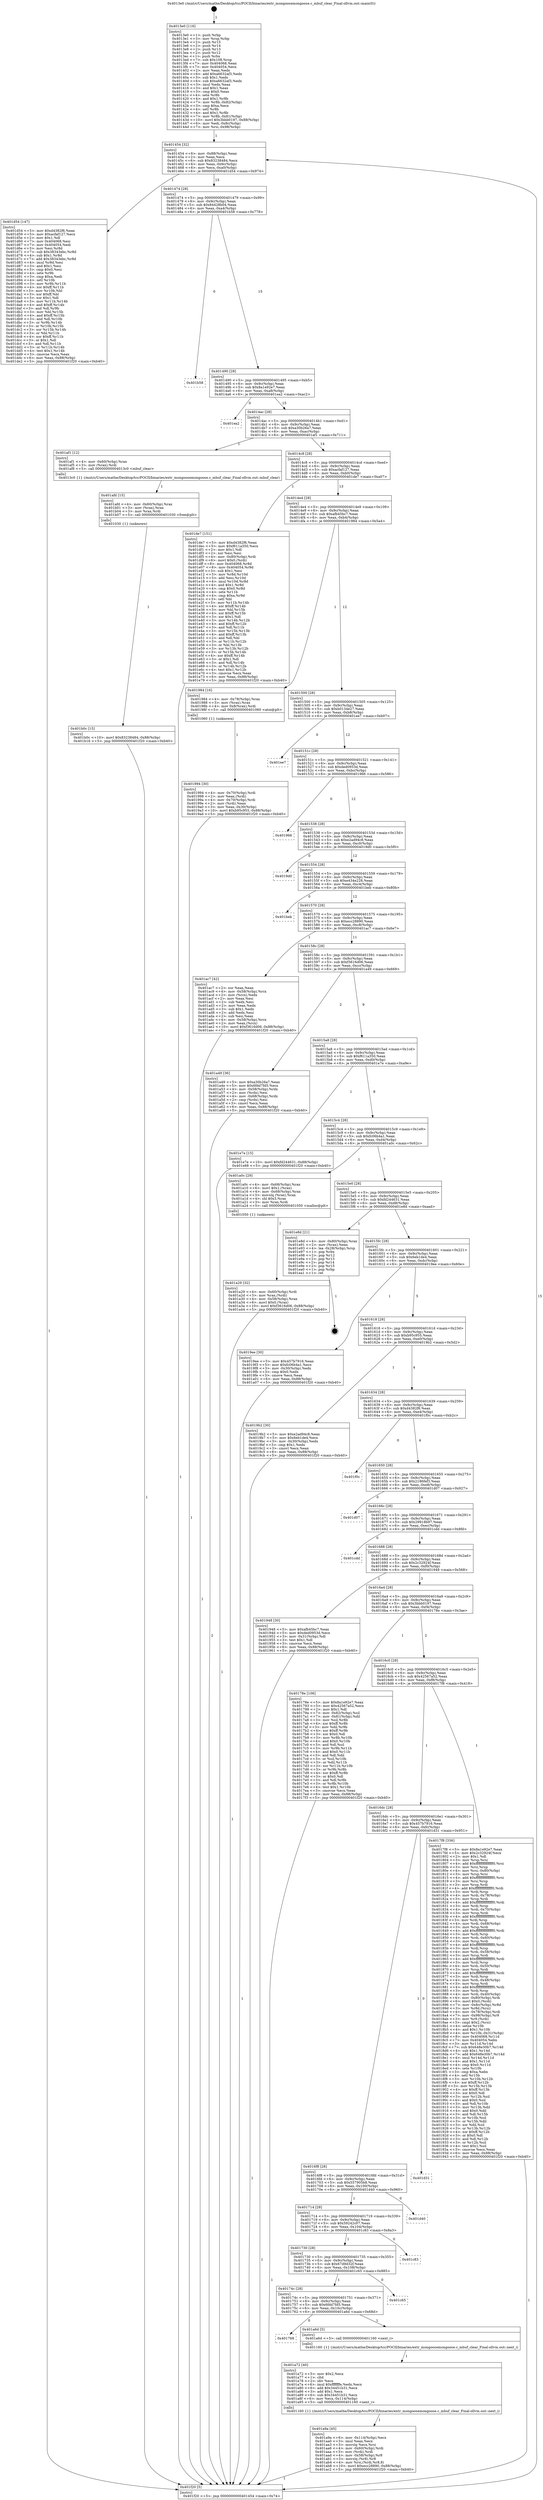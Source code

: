 digraph "0x4013e0" {
  label = "0x4013e0 (/mnt/c/Users/mathe/Desktop/tcc/POCII/binaries/extr_mongoosemongoose.c_mbuf_clear_Final-ollvm.out::main(0))"
  labelloc = "t"
  node[shape=record]

  Entry [label="",width=0.3,height=0.3,shape=circle,fillcolor=black,style=filled]
  "0x401454" [label="{
     0x401454 [32]\l
     | [instrs]\l
     &nbsp;&nbsp;0x401454 \<+6\>: mov -0x88(%rbp),%eax\l
     &nbsp;&nbsp;0x40145a \<+2\>: mov %eax,%ecx\l
     &nbsp;&nbsp;0x40145c \<+6\>: sub $0x83238484,%ecx\l
     &nbsp;&nbsp;0x401462 \<+6\>: mov %eax,-0x9c(%rbp)\l
     &nbsp;&nbsp;0x401468 \<+6\>: mov %ecx,-0xa0(%rbp)\l
     &nbsp;&nbsp;0x40146e \<+6\>: je 0000000000401d54 \<main+0x974\>\l
  }"]
  "0x401d54" [label="{
     0x401d54 [147]\l
     | [instrs]\l
     &nbsp;&nbsp;0x401d54 \<+5\>: mov $0xd4382f6,%eax\l
     &nbsp;&nbsp;0x401d59 \<+5\>: mov $0xacfaf127,%ecx\l
     &nbsp;&nbsp;0x401d5e \<+2\>: mov $0x1,%dl\l
     &nbsp;&nbsp;0x401d60 \<+7\>: mov 0x404068,%esi\l
     &nbsp;&nbsp;0x401d67 \<+7\>: mov 0x404054,%edi\l
     &nbsp;&nbsp;0x401d6e \<+3\>: mov %esi,%r8d\l
     &nbsp;&nbsp;0x401d71 \<+7\>: sub $0x38343ebc,%r8d\l
     &nbsp;&nbsp;0x401d78 \<+4\>: sub $0x1,%r8d\l
     &nbsp;&nbsp;0x401d7c \<+7\>: add $0x38343ebc,%r8d\l
     &nbsp;&nbsp;0x401d83 \<+4\>: imul %r8d,%esi\l
     &nbsp;&nbsp;0x401d87 \<+3\>: and $0x1,%esi\l
     &nbsp;&nbsp;0x401d8a \<+3\>: cmp $0x0,%esi\l
     &nbsp;&nbsp;0x401d8d \<+4\>: sete %r9b\l
     &nbsp;&nbsp;0x401d91 \<+3\>: cmp $0xa,%edi\l
     &nbsp;&nbsp;0x401d94 \<+4\>: setl %r10b\l
     &nbsp;&nbsp;0x401d98 \<+3\>: mov %r9b,%r11b\l
     &nbsp;&nbsp;0x401d9b \<+4\>: xor $0xff,%r11b\l
     &nbsp;&nbsp;0x401d9f \<+3\>: mov %r10b,%bl\l
     &nbsp;&nbsp;0x401da2 \<+3\>: xor $0xff,%bl\l
     &nbsp;&nbsp;0x401da5 \<+3\>: xor $0x1,%dl\l
     &nbsp;&nbsp;0x401da8 \<+3\>: mov %r11b,%r14b\l
     &nbsp;&nbsp;0x401dab \<+4\>: and $0xff,%r14b\l
     &nbsp;&nbsp;0x401daf \<+3\>: and %dl,%r9b\l
     &nbsp;&nbsp;0x401db2 \<+3\>: mov %bl,%r15b\l
     &nbsp;&nbsp;0x401db5 \<+4\>: and $0xff,%r15b\l
     &nbsp;&nbsp;0x401db9 \<+3\>: and %dl,%r10b\l
     &nbsp;&nbsp;0x401dbc \<+3\>: or %r9b,%r14b\l
     &nbsp;&nbsp;0x401dbf \<+3\>: or %r10b,%r15b\l
     &nbsp;&nbsp;0x401dc2 \<+3\>: xor %r15b,%r14b\l
     &nbsp;&nbsp;0x401dc5 \<+3\>: or %bl,%r11b\l
     &nbsp;&nbsp;0x401dc8 \<+4\>: xor $0xff,%r11b\l
     &nbsp;&nbsp;0x401dcc \<+3\>: or $0x1,%dl\l
     &nbsp;&nbsp;0x401dcf \<+3\>: and %dl,%r11b\l
     &nbsp;&nbsp;0x401dd2 \<+3\>: or %r11b,%r14b\l
     &nbsp;&nbsp;0x401dd5 \<+4\>: test $0x1,%r14b\l
     &nbsp;&nbsp;0x401dd9 \<+3\>: cmovne %ecx,%eax\l
     &nbsp;&nbsp;0x401ddc \<+6\>: mov %eax,-0x88(%rbp)\l
     &nbsp;&nbsp;0x401de2 \<+5\>: jmp 0000000000401f20 \<main+0xb40\>\l
  }"]
  "0x401474" [label="{
     0x401474 [28]\l
     | [instrs]\l
     &nbsp;&nbsp;0x401474 \<+5\>: jmp 0000000000401479 \<main+0x99\>\l
     &nbsp;&nbsp;0x401479 \<+6\>: mov -0x9c(%rbp),%eax\l
     &nbsp;&nbsp;0x40147f \<+5\>: sub $0x84428b04,%eax\l
     &nbsp;&nbsp;0x401484 \<+6\>: mov %eax,-0xa4(%rbp)\l
     &nbsp;&nbsp;0x40148a \<+6\>: je 0000000000401b58 \<main+0x778\>\l
  }"]
  Exit [label="",width=0.3,height=0.3,shape=circle,fillcolor=black,style=filled,peripheries=2]
  "0x401b58" [label="{
     0x401b58\l
  }", style=dashed]
  "0x401490" [label="{
     0x401490 [28]\l
     | [instrs]\l
     &nbsp;&nbsp;0x401490 \<+5\>: jmp 0000000000401495 \<main+0xb5\>\l
     &nbsp;&nbsp;0x401495 \<+6\>: mov -0x9c(%rbp),%eax\l
     &nbsp;&nbsp;0x40149b \<+5\>: sub $0x8a1e92e7,%eax\l
     &nbsp;&nbsp;0x4014a0 \<+6\>: mov %eax,-0xa8(%rbp)\l
     &nbsp;&nbsp;0x4014a6 \<+6\>: je 0000000000401ea2 \<main+0xac2\>\l
  }"]
  "0x401b0c" [label="{
     0x401b0c [15]\l
     | [instrs]\l
     &nbsp;&nbsp;0x401b0c \<+10\>: movl $0x83238484,-0x88(%rbp)\l
     &nbsp;&nbsp;0x401b16 \<+5\>: jmp 0000000000401f20 \<main+0xb40\>\l
  }"]
  "0x401ea2" [label="{
     0x401ea2\l
  }", style=dashed]
  "0x4014ac" [label="{
     0x4014ac [28]\l
     | [instrs]\l
     &nbsp;&nbsp;0x4014ac \<+5\>: jmp 00000000004014b1 \<main+0xd1\>\l
     &nbsp;&nbsp;0x4014b1 \<+6\>: mov -0x9c(%rbp),%eax\l
     &nbsp;&nbsp;0x4014b7 \<+5\>: sub $0xa30b26a7,%eax\l
     &nbsp;&nbsp;0x4014bc \<+6\>: mov %eax,-0xac(%rbp)\l
     &nbsp;&nbsp;0x4014c2 \<+6\>: je 0000000000401af1 \<main+0x711\>\l
  }"]
  "0x401afd" [label="{
     0x401afd [15]\l
     | [instrs]\l
     &nbsp;&nbsp;0x401afd \<+4\>: mov -0x60(%rbp),%rax\l
     &nbsp;&nbsp;0x401b01 \<+3\>: mov (%rax),%rax\l
     &nbsp;&nbsp;0x401b04 \<+3\>: mov %rax,%rdi\l
     &nbsp;&nbsp;0x401b07 \<+5\>: call 0000000000401030 \<free@plt\>\l
     | [calls]\l
     &nbsp;&nbsp;0x401030 \{1\} (unknown)\l
  }"]
  "0x401af1" [label="{
     0x401af1 [12]\l
     | [instrs]\l
     &nbsp;&nbsp;0x401af1 \<+4\>: mov -0x60(%rbp),%rax\l
     &nbsp;&nbsp;0x401af5 \<+3\>: mov (%rax),%rdi\l
     &nbsp;&nbsp;0x401af8 \<+5\>: call 00000000004013c0 \<mbuf_clear\>\l
     | [calls]\l
     &nbsp;&nbsp;0x4013c0 \{1\} (/mnt/c/Users/mathe/Desktop/tcc/POCII/binaries/extr_mongoosemongoose.c_mbuf_clear_Final-ollvm.out::mbuf_clear)\l
  }"]
  "0x4014c8" [label="{
     0x4014c8 [28]\l
     | [instrs]\l
     &nbsp;&nbsp;0x4014c8 \<+5\>: jmp 00000000004014cd \<main+0xed\>\l
     &nbsp;&nbsp;0x4014cd \<+6\>: mov -0x9c(%rbp),%eax\l
     &nbsp;&nbsp;0x4014d3 \<+5\>: sub $0xacfaf127,%eax\l
     &nbsp;&nbsp;0x4014d8 \<+6\>: mov %eax,-0xb0(%rbp)\l
     &nbsp;&nbsp;0x4014de \<+6\>: je 0000000000401de7 \<main+0xa07\>\l
  }"]
  "0x401a9a" [label="{
     0x401a9a [45]\l
     | [instrs]\l
     &nbsp;&nbsp;0x401a9a \<+6\>: mov -0x114(%rbp),%ecx\l
     &nbsp;&nbsp;0x401aa0 \<+3\>: imul %eax,%ecx\l
     &nbsp;&nbsp;0x401aa3 \<+3\>: movslq %ecx,%rsi\l
     &nbsp;&nbsp;0x401aa6 \<+4\>: mov -0x60(%rbp),%rdi\l
     &nbsp;&nbsp;0x401aaa \<+3\>: mov (%rdi),%rdi\l
     &nbsp;&nbsp;0x401aad \<+4\>: mov -0x58(%rbp),%r8\l
     &nbsp;&nbsp;0x401ab1 \<+3\>: movslq (%r8),%r8\l
     &nbsp;&nbsp;0x401ab4 \<+4\>: mov %rsi,(%rdi,%r8,8)\l
     &nbsp;&nbsp;0x401ab8 \<+10\>: movl $0xecc28890,-0x88(%rbp)\l
     &nbsp;&nbsp;0x401ac2 \<+5\>: jmp 0000000000401f20 \<main+0xb40\>\l
  }"]
  "0x401de7" [label="{
     0x401de7 [151]\l
     | [instrs]\l
     &nbsp;&nbsp;0x401de7 \<+5\>: mov $0xd4382f6,%eax\l
     &nbsp;&nbsp;0x401dec \<+5\>: mov $0xf611a350,%ecx\l
     &nbsp;&nbsp;0x401df1 \<+2\>: mov $0x1,%dl\l
     &nbsp;&nbsp;0x401df3 \<+2\>: xor %esi,%esi\l
     &nbsp;&nbsp;0x401df5 \<+4\>: mov -0x80(%rbp),%rdi\l
     &nbsp;&nbsp;0x401df9 \<+6\>: movl $0x0,(%rdi)\l
     &nbsp;&nbsp;0x401dff \<+8\>: mov 0x404068,%r8d\l
     &nbsp;&nbsp;0x401e07 \<+8\>: mov 0x404054,%r9d\l
     &nbsp;&nbsp;0x401e0f \<+3\>: sub $0x1,%esi\l
     &nbsp;&nbsp;0x401e12 \<+3\>: mov %r8d,%r10d\l
     &nbsp;&nbsp;0x401e15 \<+3\>: add %esi,%r10d\l
     &nbsp;&nbsp;0x401e18 \<+4\>: imul %r10d,%r8d\l
     &nbsp;&nbsp;0x401e1c \<+4\>: and $0x1,%r8d\l
     &nbsp;&nbsp;0x401e20 \<+4\>: cmp $0x0,%r8d\l
     &nbsp;&nbsp;0x401e24 \<+4\>: sete %r11b\l
     &nbsp;&nbsp;0x401e28 \<+4\>: cmp $0xa,%r9d\l
     &nbsp;&nbsp;0x401e2c \<+3\>: setl %bl\l
     &nbsp;&nbsp;0x401e2f \<+3\>: mov %r11b,%r14b\l
     &nbsp;&nbsp;0x401e32 \<+4\>: xor $0xff,%r14b\l
     &nbsp;&nbsp;0x401e36 \<+3\>: mov %bl,%r15b\l
     &nbsp;&nbsp;0x401e39 \<+4\>: xor $0xff,%r15b\l
     &nbsp;&nbsp;0x401e3d \<+3\>: xor $0x1,%dl\l
     &nbsp;&nbsp;0x401e40 \<+3\>: mov %r14b,%r12b\l
     &nbsp;&nbsp;0x401e43 \<+4\>: and $0xff,%r12b\l
     &nbsp;&nbsp;0x401e47 \<+3\>: and %dl,%r11b\l
     &nbsp;&nbsp;0x401e4a \<+3\>: mov %r15b,%r13b\l
     &nbsp;&nbsp;0x401e4d \<+4\>: and $0xff,%r13b\l
     &nbsp;&nbsp;0x401e51 \<+2\>: and %dl,%bl\l
     &nbsp;&nbsp;0x401e53 \<+3\>: or %r11b,%r12b\l
     &nbsp;&nbsp;0x401e56 \<+3\>: or %bl,%r13b\l
     &nbsp;&nbsp;0x401e59 \<+3\>: xor %r13b,%r12b\l
     &nbsp;&nbsp;0x401e5c \<+3\>: or %r15b,%r14b\l
     &nbsp;&nbsp;0x401e5f \<+4\>: xor $0xff,%r14b\l
     &nbsp;&nbsp;0x401e63 \<+3\>: or $0x1,%dl\l
     &nbsp;&nbsp;0x401e66 \<+3\>: and %dl,%r14b\l
     &nbsp;&nbsp;0x401e69 \<+3\>: or %r14b,%r12b\l
     &nbsp;&nbsp;0x401e6c \<+4\>: test $0x1,%r12b\l
     &nbsp;&nbsp;0x401e70 \<+3\>: cmovne %ecx,%eax\l
     &nbsp;&nbsp;0x401e73 \<+6\>: mov %eax,-0x88(%rbp)\l
     &nbsp;&nbsp;0x401e79 \<+5\>: jmp 0000000000401f20 \<main+0xb40\>\l
  }"]
  "0x4014e4" [label="{
     0x4014e4 [28]\l
     | [instrs]\l
     &nbsp;&nbsp;0x4014e4 \<+5\>: jmp 00000000004014e9 \<main+0x109\>\l
     &nbsp;&nbsp;0x4014e9 \<+6\>: mov -0x9c(%rbp),%eax\l
     &nbsp;&nbsp;0x4014ef \<+5\>: sub $0xafb45bc7,%eax\l
     &nbsp;&nbsp;0x4014f4 \<+6\>: mov %eax,-0xb4(%rbp)\l
     &nbsp;&nbsp;0x4014fa \<+6\>: je 0000000000401984 \<main+0x5a4\>\l
  }"]
  "0x401a72" [label="{
     0x401a72 [40]\l
     | [instrs]\l
     &nbsp;&nbsp;0x401a72 \<+5\>: mov $0x2,%ecx\l
     &nbsp;&nbsp;0x401a77 \<+1\>: cltd\l
     &nbsp;&nbsp;0x401a78 \<+2\>: idiv %ecx\l
     &nbsp;&nbsp;0x401a7a \<+6\>: imul $0xfffffffe,%edx,%ecx\l
     &nbsp;&nbsp;0x401a80 \<+6\>: add $0x34451b31,%ecx\l
     &nbsp;&nbsp;0x401a86 \<+3\>: add $0x1,%ecx\l
     &nbsp;&nbsp;0x401a89 \<+6\>: sub $0x34451b31,%ecx\l
     &nbsp;&nbsp;0x401a8f \<+6\>: mov %ecx,-0x114(%rbp)\l
     &nbsp;&nbsp;0x401a95 \<+5\>: call 0000000000401160 \<next_i\>\l
     | [calls]\l
     &nbsp;&nbsp;0x401160 \{1\} (/mnt/c/Users/mathe/Desktop/tcc/POCII/binaries/extr_mongoosemongoose.c_mbuf_clear_Final-ollvm.out::next_i)\l
  }"]
  "0x401984" [label="{
     0x401984 [16]\l
     | [instrs]\l
     &nbsp;&nbsp;0x401984 \<+4\>: mov -0x78(%rbp),%rax\l
     &nbsp;&nbsp;0x401988 \<+3\>: mov (%rax),%rax\l
     &nbsp;&nbsp;0x40198b \<+4\>: mov 0x8(%rax),%rdi\l
     &nbsp;&nbsp;0x40198f \<+5\>: call 0000000000401060 \<atoi@plt\>\l
     | [calls]\l
     &nbsp;&nbsp;0x401060 \{1\} (unknown)\l
  }"]
  "0x401500" [label="{
     0x401500 [28]\l
     | [instrs]\l
     &nbsp;&nbsp;0x401500 \<+5\>: jmp 0000000000401505 \<main+0x125\>\l
     &nbsp;&nbsp;0x401505 \<+6\>: mov -0x9c(%rbp),%eax\l
     &nbsp;&nbsp;0x40150b \<+5\>: sub $0xb0134e27,%eax\l
     &nbsp;&nbsp;0x401510 \<+6\>: mov %eax,-0xb8(%rbp)\l
     &nbsp;&nbsp;0x401516 \<+6\>: je 0000000000401ee7 \<main+0xb07\>\l
  }"]
  "0x401768" [label="{
     0x401768\l
  }", style=dashed]
  "0x401ee7" [label="{
     0x401ee7\l
  }", style=dashed]
  "0x40151c" [label="{
     0x40151c [28]\l
     | [instrs]\l
     &nbsp;&nbsp;0x40151c \<+5\>: jmp 0000000000401521 \<main+0x141\>\l
     &nbsp;&nbsp;0x401521 \<+6\>: mov -0x9c(%rbp),%eax\l
     &nbsp;&nbsp;0x401527 \<+5\>: sub $0xded0953d,%eax\l
     &nbsp;&nbsp;0x40152c \<+6\>: mov %eax,-0xbc(%rbp)\l
     &nbsp;&nbsp;0x401532 \<+6\>: je 0000000000401966 \<main+0x586\>\l
  }"]
  "0x401a6d" [label="{
     0x401a6d [5]\l
     | [instrs]\l
     &nbsp;&nbsp;0x401a6d \<+5\>: call 0000000000401160 \<next_i\>\l
     | [calls]\l
     &nbsp;&nbsp;0x401160 \{1\} (/mnt/c/Users/mathe/Desktop/tcc/POCII/binaries/extr_mongoosemongoose.c_mbuf_clear_Final-ollvm.out::next_i)\l
  }"]
  "0x401966" [label="{
     0x401966\l
  }", style=dashed]
  "0x401538" [label="{
     0x401538 [28]\l
     | [instrs]\l
     &nbsp;&nbsp;0x401538 \<+5\>: jmp 000000000040153d \<main+0x15d\>\l
     &nbsp;&nbsp;0x40153d \<+6\>: mov -0x9c(%rbp),%eax\l
     &nbsp;&nbsp;0x401543 \<+5\>: sub $0xe2ad94c8,%eax\l
     &nbsp;&nbsp;0x401548 \<+6\>: mov %eax,-0xc0(%rbp)\l
     &nbsp;&nbsp;0x40154e \<+6\>: je 00000000004019d0 \<main+0x5f0\>\l
  }"]
  "0x40174c" [label="{
     0x40174c [28]\l
     | [instrs]\l
     &nbsp;&nbsp;0x40174c \<+5\>: jmp 0000000000401751 \<main+0x371\>\l
     &nbsp;&nbsp;0x401751 \<+6\>: mov -0x9c(%rbp),%eax\l
     &nbsp;&nbsp;0x401757 \<+5\>: sub $0x6fdd7fd5,%eax\l
     &nbsp;&nbsp;0x40175c \<+6\>: mov %eax,-0x10c(%rbp)\l
     &nbsp;&nbsp;0x401762 \<+6\>: je 0000000000401a6d \<main+0x68d\>\l
  }"]
  "0x4019d0" [label="{
     0x4019d0\l
  }", style=dashed]
  "0x401554" [label="{
     0x401554 [28]\l
     | [instrs]\l
     &nbsp;&nbsp;0x401554 \<+5\>: jmp 0000000000401559 \<main+0x179\>\l
     &nbsp;&nbsp;0x401559 \<+6\>: mov -0x9c(%rbp),%eax\l
     &nbsp;&nbsp;0x40155f \<+5\>: sub $0xe434e228,%eax\l
     &nbsp;&nbsp;0x401564 \<+6\>: mov %eax,-0xc4(%rbp)\l
     &nbsp;&nbsp;0x40156a \<+6\>: je 0000000000401beb \<main+0x80b\>\l
  }"]
  "0x401c65" [label="{
     0x401c65\l
  }", style=dashed]
  "0x401beb" [label="{
     0x401beb\l
  }", style=dashed]
  "0x401570" [label="{
     0x401570 [28]\l
     | [instrs]\l
     &nbsp;&nbsp;0x401570 \<+5\>: jmp 0000000000401575 \<main+0x195\>\l
     &nbsp;&nbsp;0x401575 \<+6\>: mov -0x9c(%rbp),%eax\l
     &nbsp;&nbsp;0x40157b \<+5\>: sub $0xecc28890,%eax\l
     &nbsp;&nbsp;0x401580 \<+6\>: mov %eax,-0xc8(%rbp)\l
     &nbsp;&nbsp;0x401586 \<+6\>: je 0000000000401ac7 \<main+0x6e7\>\l
  }"]
  "0x401730" [label="{
     0x401730 [28]\l
     | [instrs]\l
     &nbsp;&nbsp;0x401730 \<+5\>: jmp 0000000000401735 \<main+0x355\>\l
     &nbsp;&nbsp;0x401735 \<+6\>: mov -0x9c(%rbp),%eax\l
     &nbsp;&nbsp;0x40173b \<+5\>: sub $0x67d9d32f,%eax\l
     &nbsp;&nbsp;0x401740 \<+6\>: mov %eax,-0x108(%rbp)\l
     &nbsp;&nbsp;0x401746 \<+6\>: je 0000000000401c65 \<main+0x885\>\l
  }"]
  "0x401ac7" [label="{
     0x401ac7 [42]\l
     | [instrs]\l
     &nbsp;&nbsp;0x401ac7 \<+2\>: xor %eax,%eax\l
     &nbsp;&nbsp;0x401ac9 \<+4\>: mov -0x58(%rbp),%rcx\l
     &nbsp;&nbsp;0x401acd \<+2\>: mov (%rcx),%edx\l
     &nbsp;&nbsp;0x401acf \<+2\>: mov %eax,%esi\l
     &nbsp;&nbsp;0x401ad1 \<+2\>: sub %edx,%esi\l
     &nbsp;&nbsp;0x401ad3 \<+2\>: mov %eax,%edx\l
     &nbsp;&nbsp;0x401ad5 \<+3\>: sub $0x1,%edx\l
     &nbsp;&nbsp;0x401ad8 \<+2\>: add %edx,%esi\l
     &nbsp;&nbsp;0x401ada \<+2\>: sub %esi,%eax\l
     &nbsp;&nbsp;0x401adc \<+4\>: mov -0x58(%rbp),%rcx\l
     &nbsp;&nbsp;0x401ae0 \<+2\>: mov %eax,(%rcx)\l
     &nbsp;&nbsp;0x401ae2 \<+10\>: movl $0xf3616d06,-0x88(%rbp)\l
     &nbsp;&nbsp;0x401aec \<+5\>: jmp 0000000000401f20 \<main+0xb40\>\l
  }"]
  "0x40158c" [label="{
     0x40158c [28]\l
     | [instrs]\l
     &nbsp;&nbsp;0x40158c \<+5\>: jmp 0000000000401591 \<main+0x1b1\>\l
     &nbsp;&nbsp;0x401591 \<+6\>: mov -0x9c(%rbp),%eax\l
     &nbsp;&nbsp;0x401597 \<+5\>: sub $0xf3616d06,%eax\l
     &nbsp;&nbsp;0x40159c \<+6\>: mov %eax,-0xcc(%rbp)\l
     &nbsp;&nbsp;0x4015a2 \<+6\>: je 0000000000401a49 \<main+0x669\>\l
  }"]
  "0x401c83" [label="{
     0x401c83\l
  }", style=dashed]
  "0x401a49" [label="{
     0x401a49 [36]\l
     | [instrs]\l
     &nbsp;&nbsp;0x401a49 \<+5\>: mov $0xa30b26a7,%eax\l
     &nbsp;&nbsp;0x401a4e \<+5\>: mov $0x6fdd7fd5,%ecx\l
     &nbsp;&nbsp;0x401a53 \<+4\>: mov -0x58(%rbp),%rdx\l
     &nbsp;&nbsp;0x401a57 \<+2\>: mov (%rdx),%esi\l
     &nbsp;&nbsp;0x401a59 \<+4\>: mov -0x68(%rbp),%rdx\l
     &nbsp;&nbsp;0x401a5d \<+2\>: cmp (%rdx),%esi\l
     &nbsp;&nbsp;0x401a5f \<+3\>: cmovl %ecx,%eax\l
     &nbsp;&nbsp;0x401a62 \<+6\>: mov %eax,-0x88(%rbp)\l
     &nbsp;&nbsp;0x401a68 \<+5\>: jmp 0000000000401f20 \<main+0xb40\>\l
  }"]
  "0x4015a8" [label="{
     0x4015a8 [28]\l
     | [instrs]\l
     &nbsp;&nbsp;0x4015a8 \<+5\>: jmp 00000000004015ad \<main+0x1cd\>\l
     &nbsp;&nbsp;0x4015ad \<+6\>: mov -0x9c(%rbp),%eax\l
     &nbsp;&nbsp;0x4015b3 \<+5\>: sub $0xf611a350,%eax\l
     &nbsp;&nbsp;0x4015b8 \<+6\>: mov %eax,-0xd0(%rbp)\l
     &nbsp;&nbsp;0x4015be \<+6\>: je 0000000000401e7e \<main+0xa9e\>\l
  }"]
  "0x401714" [label="{
     0x401714 [28]\l
     | [instrs]\l
     &nbsp;&nbsp;0x401714 \<+5\>: jmp 0000000000401719 \<main+0x339\>\l
     &nbsp;&nbsp;0x401719 \<+6\>: mov -0x9c(%rbp),%eax\l
     &nbsp;&nbsp;0x40171f \<+5\>: sub $0x59242c07,%eax\l
     &nbsp;&nbsp;0x401724 \<+6\>: mov %eax,-0x104(%rbp)\l
     &nbsp;&nbsp;0x40172a \<+6\>: je 0000000000401c83 \<main+0x8a3\>\l
  }"]
  "0x401e7e" [label="{
     0x401e7e [15]\l
     | [instrs]\l
     &nbsp;&nbsp;0x401e7e \<+10\>: movl $0xfd244631,-0x88(%rbp)\l
     &nbsp;&nbsp;0x401e88 \<+5\>: jmp 0000000000401f20 \<main+0xb40\>\l
  }"]
  "0x4015c4" [label="{
     0x4015c4 [28]\l
     | [instrs]\l
     &nbsp;&nbsp;0x4015c4 \<+5\>: jmp 00000000004015c9 \<main+0x1e9\>\l
     &nbsp;&nbsp;0x4015c9 \<+6\>: mov -0x9c(%rbp),%eax\l
     &nbsp;&nbsp;0x4015cf \<+5\>: sub $0xfc06b4a1,%eax\l
     &nbsp;&nbsp;0x4015d4 \<+6\>: mov %eax,-0xd4(%rbp)\l
     &nbsp;&nbsp;0x4015da \<+6\>: je 0000000000401a0c \<main+0x62c\>\l
  }"]
  "0x401d40" [label="{
     0x401d40\l
  }", style=dashed]
  "0x401a0c" [label="{
     0x401a0c [29]\l
     | [instrs]\l
     &nbsp;&nbsp;0x401a0c \<+4\>: mov -0x68(%rbp),%rax\l
     &nbsp;&nbsp;0x401a10 \<+6\>: movl $0x1,(%rax)\l
     &nbsp;&nbsp;0x401a16 \<+4\>: mov -0x68(%rbp),%rax\l
     &nbsp;&nbsp;0x401a1a \<+3\>: movslq (%rax),%rax\l
     &nbsp;&nbsp;0x401a1d \<+4\>: shl $0x3,%rax\l
     &nbsp;&nbsp;0x401a21 \<+3\>: mov %rax,%rdi\l
     &nbsp;&nbsp;0x401a24 \<+5\>: call 0000000000401050 \<malloc@plt\>\l
     | [calls]\l
     &nbsp;&nbsp;0x401050 \{1\} (unknown)\l
  }"]
  "0x4015e0" [label="{
     0x4015e0 [28]\l
     | [instrs]\l
     &nbsp;&nbsp;0x4015e0 \<+5\>: jmp 00000000004015e5 \<main+0x205\>\l
     &nbsp;&nbsp;0x4015e5 \<+6\>: mov -0x9c(%rbp),%eax\l
     &nbsp;&nbsp;0x4015eb \<+5\>: sub $0xfd244631,%eax\l
     &nbsp;&nbsp;0x4015f0 \<+6\>: mov %eax,-0xd8(%rbp)\l
     &nbsp;&nbsp;0x4015f6 \<+6\>: je 0000000000401e8d \<main+0xaad\>\l
  }"]
  "0x4016f8" [label="{
     0x4016f8 [28]\l
     | [instrs]\l
     &nbsp;&nbsp;0x4016f8 \<+5\>: jmp 00000000004016fd \<main+0x31d\>\l
     &nbsp;&nbsp;0x4016fd \<+6\>: mov -0x9c(%rbp),%eax\l
     &nbsp;&nbsp;0x401703 \<+5\>: sub $0x557905b8,%eax\l
     &nbsp;&nbsp;0x401708 \<+6\>: mov %eax,-0x100(%rbp)\l
     &nbsp;&nbsp;0x40170e \<+6\>: je 0000000000401d40 \<main+0x960\>\l
  }"]
  "0x401e8d" [label="{
     0x401e8d [21]\l
     | [instrs]\l
     &nbsp;&nbsp;0x401e8d \<+4\>: mov -0x80(%rbp),%rax\l
     &nbsp;&nbsp;0x401e91 \<+2\>: mov (%rax),%eax\l
     &nbsp;&nbsp;0x401e93 \<+4\>: lea -0x28(%rbp),%rsp\l
     &nbsp;&nbsp;0x401e97 \<+1\>: pop %rbx\l
     &nbsp;&nbsp;0x401e98 \<+2\>: pop %r12\l
     &nbsp;&nbsp;0x401e9a \<+2\>: pop %r13\l
     &nbsp;&nbsp;0x401e9c \<+2\>: pop %r14\l
     &nbsp;&nbsp;0x401e9e \<+2\>: pop %r15\l
     &nbsp;&nbsp;0x401ea0 \<+1\>: pop %rbp\l
     &nbsp;&nbsp;0x401ea1 \<+1\>: ret\l
  }"]
  "0x4015fc" [label="{
     0x4015fc [28]\l
     | [instrs]\l
     &nbsp;&nbsp;0x4015fc \<+5\>: jmp 0000000000401601 \<main+0x221\>\l
     &nbsp;&nbsp;0x401601 \<+6\>: mov -0x9c(%rbp),%eax\l
     &nbsp;&nbsp;0x401607 \<+5\>: sub $0x6eb1de4,%eax\l
     &nbsp;&nbsp;0x40160c \<+6\>: mov %eax,-0xdc(%rbp)\l
     &nbsp;&nbsp;0x401612 \<+6\>: je 00000000004019ee \<main+0x60e\>\l
  }"]
  "0x401d31" [label="{
     0x401d31\l
  }", style=dashed]
  "0x4019ee" [label="{
     0x4019ee [30]\l
     | [instrs]\l
     &nbsp;&nbsp;0x4019ee \<+5\>: mov $0x457b7916,%eax\l
     &nbsp;&nbsp;0x4019f3 \<+5\>: mov $0xfc06b4a1,%ecx\l
     &nbsp;&nbsp;0x4019f8 \<+3\>: mov -0x30(%rbp),%edx\l
     &nbsp;&nbsp;0x4019fb \<+3\>: cmp $0x0,%edx\l
     &nbsp;&nbsp;0x4019fe \<+3\>: cmove %ecx,%eax\l
     &nbsp;&nbsp;0x401a01 \<+6\>: mov %eax,-0x88(%rbp)\l
     &nbsp;&nbsp;0x401a07 \<+5\>: jmp 0000000000401f20 \<main+0xb40\>\l
  }"]
  "0x401618" [label="{
     0x401618 [28]\l
     | [instrs]\l
     &nbsp;&nbsp;0x401618 \<+5\>: jmp 000000000040161d \<main+0x23d\>\l
     &nbsp;&nbsp;0x40161d \<+6\>: mov -0x9c(%rbp),%eax\l
     &nbsp;&nbsp;0x401623 \<+5\>: sub $0xb95c955,%eax\l
     &nbsp;&nbsp;0x401628 \<+6\>: mov %eax,-0xe0(%rbp)\l
     &nbsp;&nbsp;0x40162e \<+6\>: je 00000000004019b2 \<main+0x5d2\>\l
  }"]
  "0x401a29" [label="{
     0x401a29 [32]\l
     | [instrs]\l
     &nbsp;&nbsp;0x401a29 \<+4\>: mov -0x60(%rbp),%rdi\l
     &nbsp;&nbsp;0x401a2d \<+3\>: mov %rax,(%rdi)\l
     &nbsp;&nbsp;0x401a30 \<+4\>: mov -0x58(%rbp),%rax\l
     &nbsp;&nbsp;0x401a34 \<+6\>: movl $0x0,(%rax)\l
     &nbsp;&nbsp;0x401a3a \<+10\>: movl $0xf3616d06,-0x88(%rbp)\l
     &nbsp;&nbsp;0x401a44 \<+5\>: jmp 0000000000401f20 \<main+0xb40\>\l
  }"]
  "0x4019b2" [label="{
     0x4019b2 [30]\l
     | [instrs]\l
     &nbsp;&nbsp;0x4019b2 \<+5\>: mov $0xe2ad94c8,%eax\l
     &nbsp;&nbsp;0x4019b7 \<+5\>: mov $0x6eb1de4,%ecx\l
     &nbsp;&nbsp;0x4019bc \<+3\>: mov -0x30(%rbp),%edx\l
     &nbsp;&nbsp;0x4019bf \<+3\>: cmp $0x1,%edx\l
     &nbsp;&nbsp;0x4019c2 \<+3\>: cmovl %ecx,%eax\l
     &nbsp;&nbsp;0x4019c5 \<+6\>: mov %eax,-0x88(%rbp)\l
     &nbsp;&nbsp;0x4019cb \<+5\>: jmp 0000000000401f20 \<main+0xb40\>\l
  }"]
  "0x401634" [label="{
     0x401634 [28]\l
     | [instrs]\l
     &nbsp;&nbsp;0x401634 \<+5\>: jmp 0000000000401639 \<main+0x259\>\l
     &nbsp;&nbsp;0x401639 \<+6\>: mov -0x9c(%rbp),%eax\l
     &nbsp;&nbsp;0x40163f \<+5\>: sub $0xd4382f6,%eax\l
     &nbsp;&nbsp;0x401644 \<+6\>: mov %eax,-0xe4(%rbp)\l
     &nbsp;&nbsp;0x40164a \<+6\>: je 0000000000401f0c \<main+0xb2c\>\l
  }"]
  "0x401994" [label="{
     0x401994 [30]\l
     | [instrs]\l
     &nbsp;&nbsp;0x401994 \<+4\>: mov -0x70(%rbp),%rdi\l
     &nbsp;&nbsp;0x401998 \<+2\>: mov %eax,(%rdi)\l
     &nbsp;&nbsp;0x40199a \<+4\>: mov -0x70(%rbp),%rdi\l
     &nbsp;&nbsp;0x40199e \<+2\>: mov (%rdi),%eax\l
     &nbsp;&nbsp;0x4019a0 \<+3\>: mov %eax,-0x30(%rbp)\l
     &nbsp;&nbsp;0x4019a3 \<+10\>: movl $0xb95c955,-0x88(%rbp)\l
     &nbsp;&nbsp;0x4019ad \<+5\>: jmp 0000000000401f20 \<main+0xb40\>\l
  }"]
  "0x401f0c" [label="{
     0x401f0c\l
  }", style=dashed]
  "0x401650" [label="{
     0x401650 [28]\l
     | [instrs]\l
     &nbsp;&nbsp;0x401650 \<+5\>: jmp 0000000000401655 \<main+0x275\>\l
     &nbsp;&nbsp;0x401655 \<+6\>: mov -0x9c(%rbp),%eax\l
     &nbsp;&nbsp;0x40165b \<+5\>: sub $0x2186fef3,%eax\l
     &nbsp;&nbsp;0x401660 \<+6\>: mov %eax,-0xe8(%rbp)\l
     &nbsp;&nbsp;0x401666 \<+6\>: je 0000000000401d07 \<main+0x927\>\l
  }"]
  "0x4016dc" [label="{
     0x4016dc [28]\l
     | [instrs]\l
     &nbsp;&nbsp;0x4016dc \<+5\>: jmp 00000000004016e1 \<main+0x301\>\l
     &nbsp;&nbsp;0x4016e1 \<+6\>: mov -0x9c(%rbp),%eax\l
     &nbsp;&nbsp;0x4016e7 \<+5\>: sub $0x457b7916,%eax\l
     &nbsp;&nbsp;0x4016ec \<+6\>: mov %eax,-0xfc(%rbp)\l
     &nbsp;&nbsp;0x4016f2 \<+6\>: je 0000000000401d31 \<main+0x951\>\l
  }"]
  "0x401d07" [label="{
     0x401d07\l
  }", style=dashed]
  "0x40166c" [label="{
     0x40166c [28]\l
     | [instrs]\l
     &nbsp;&nbsp;0x40166c \<+5\>: jmp 0000000000401671 \<main+0x291\>\l
     &nbsp;&nbsp;0x401671 \<+6\>: mov -0x9c(%rbp),%eax\l
     &nbsp;&nbsp;0x401677 \<+5\>: sub $0x29918b97,%eax\l
     &nbsp;&nbsp;0x40167c \<+6\>: mov %eax,-0xec(%rbp)\l
     &nbsp;&nbsp;0x401682 \<+6\>: je 0000000000401cdd \<main+0x8fd\>\l
  }"]
  "0x4017f8" [label="{
     0x4017f8 [336]\l
     | [instrs]\l
     &nbsp;&nbsp;0x4017f8 \<+5\>: mov $0x8a1e92e7,%eax\l
     &nbsp;&nbsp;0x4017fd \<+5\>: mov $0x2c32924f,%ecx\l
     &nbsp;&nbsp;0x401802 \<+2\>: mov $0x1,%dl\l
     &nbsp;&nbsp;0x401804 \<+3\>: mov %rsp,%rsi\l
     &nbsp;&nbsp;0x401807 \<+4\>: add $0xfffffffffffffff0,%rsi\l
     &nbsp;&nbsp;0x40180b \<+3\>: mov %rsi,%rsp\l
     &nbsp;&nbsp;0x40180e \<+4\>: mov %rsi,-0x80(%rbp)\l
     &nbsp;&nbsp;0x401812 \<+3\>: mov %rsp,%rsi\l
     &nbsp;&nbsp;0x401815 \<+4\>: add $0xfffffffffffffff0,%rsi\l
     &nbsp;&nbsp;0x401819 \<+3\>: mov %rsi,%rsp\l
     &nbsp;&nbsp;0x40181c \<+3\>: mov %rsp,%rdi\l
     &nbsp;&nbsp;0x40181f \<+4\>: add $0xfffffffffffffff0,%rdi\l
     &nbsp;&nbsp;0x401823 \<+3\>: mov %rdi,%rsp\l
     &nbsp;&nbsp;0x401826 \<+4\>: mov %rdi,-0x78(%rbp)\l
     &nbsp;&nbsp;0x40182a \<+3\>: mov %rsp,%rdi\l
     &nbsp;&nbsp;0x40182d \<+4\>: add $0xfffffffffffffff0,%rdi\l
     &nbsp;&nbsp;0x401831 \<+3\>: mov %rdi,%rsp\l
     &nbsp;&nbsp;0x401834 \<+4\>: mov %rdi,-0x70(%rbp)\l
     &nbsp;&nbsp;0x401838 \<+3\>: mov %rsp,%rdi\l
     &nbsp;&nbsp;0x40183b \<+4\>: add $0xfffffffffffffff0,%rdi\l
     &nbsp;&nbsp;0x40183f \<+3\>: mov %rdi,%rsp\l
     &nbsp;&nbsp;0x401842 \<+4\>: mov %rdi,-0x68(%rbp)\l
     &nbsp;&nbsp;0x401846 \<+3\>: mov %rsp,%rdi\l
     &nbsp;&nbsp;0x401849 \<+4\>: add $0xfffffffffffffff0,%rdi\l
     &nbsp;&nbsp;0x40184d \<+3\>: mov %rdi,%rsp\l
     &nbsp;&nbsp;0x401850 \<+4\>: mov %rdi,-0x60(%rbp)\l
     &nbsp;&nbsp;0x401854 \<+3\>: mov %rsp,%rdi\l
     &nbsp;&nbsp;0x401857 \<+4\>: add $0xfffffffffffffff0,%rdi\l
     &nbsp;&nbsp;0x40185b \<+3\>: mov %rdi,%rsp\l
     &nbsp;&nbsp;0x40185e \<+4\>: mov %rdi,-0x58(%rbp)\l
     &nbsp;&nbsp;0x401862 \<+3\>: mov %rsp,%rdi\l
     &nbsp;&nbsp;0x401865 \<+4\>: add $0xfffffffffffffff0,%rdi\l
     &nbsp;&nbsp;0x401869 \<+3\>: mov %rdi,%rsp\l
     &nbsp;&nbsp;0x40186c \<+4\>: mov %rdi,-0x50(%rbp)\l
     &nbsp;&nbsp;0x401870 \<+3\>: mov %rsp,%rdi\l
     &nbsp;&nbsp;0x401873 \<+4\>: add $0xfffffffffffffff0,%rdi\l
     &nbsp;&nbsp;0x401877 \<+3\>: mov %rdi,%rsp\l
     &nbsp;&nbsp;0x40187a \<+4\>: mov %rdi,-0x48(%rbp)\l
     &nbsp;&nbsp;0x40187e \<+3\>: mov %rsp,%rdi\l
     &nbsp;&nbsp;0x401881 \<+4\>: add $0xfffffffffffffff0,%rdi\l
     &nbsp;&nbsp;0x401885 \<+3\>: mov %rdi,%rsp\l
     &nbsp;&nbsp;0x401888 \<+4\>: mov %rdi,-0x40(%rbp)\l
     &nbsp;&nbsp;0x40188c \<+4\>: mov -0x80(%rbp),%rdi\l
     &nbsp;&nbsp;0x401890 \<+6\>: movl $0x0,(%rdi)\l
     &nbsp;&nbsp;0x401896 \<+7\>: mov -0x8c(%rbp),%r8d\l
     &nbsp;&nbsp;0x40189d \<+3\>: mov %r8d,(%rsi)\l
     &nbsp;&nbsp;0x4018a0 \<+4\>: mov -0x78(%rbp),%rdi\l
     &nbsp;&nbsp;0x4018a4 \<+7\>: mov -0x98(%rbp),%r9\l
     &nbsp;&nbsp;0x4018ab \<+3\>: mov %r9,(%rdi)\l
     &nbsp;&nbsp;0x4018ae \<+3\>: cmpl $0x2,(%rsi)\l
     &nbsp;&nbsp;0x4018b1 \<+4\>: setne %r10b\l
     &nbsp;&nbsp;0x4018b5 \<+4\>: and $0x1,%r10b\l
     &nbsp;&nbsp;0x4018b9 \<+4\>: mov %r10b,-0x31(%rbp)\l
     &nbsp;&nbsp;0x4018bd \<+8\>: mov 0x404068,%r11d\l
     &nbsp;&nbsp;0x4018c5 \<+7\>: mov 0x404054,%ebx\l
     &nbsp;&nbsp;0x4018cc \<+3\>: mov %r11d,%r14d\l
     &nbsp;&nbsp;0x4018cf \<+7\>: sub $0x648e30b7,%r14d\l
     &nbsp;&nbsp;0x4018d6 \<+4\>: sub $0x1,%r14d\l
     &nbsp;&nbsp;0x4018da \<+7\>: add $0x648e30b7,%r14d\l
     &nbsp;&nbsp;0x4018e1 \<+4\>: imul %r14d,%r11d\l
     &nbsp;&nbsp;0x4018e5 \<+4\>: and $0x1,%r11d\l
     &nbsp;&nbsp;0x4018e9 \<+4\>: cmp $0x0,%r11d\l
     &nbsp;&nbsp;0x4018ed \<+4\>: sete %r10b\l
     &nbsp;&nbsp;0x4018f1 \<+3\>: cmp $0xa,%ebx\l
     &nbsp;&nbsp;0x4018f4 \<+4\>: setl %r15b\l
     &nbsp;&nbsp;0x4018f8 \<+3\>: mov %r10b,%r12b\l
     &nbsp;&nbsp;0x4018fb \<+4\>: xor $0xff,%r12b\l
     &nbsp;&nbsp;0x4018ff \<+3\>: mov %r15b,%r13b\l
     &nbsp;&nbsp;0x401902 \<+4\>: xor $0xff,%r13b\l
     &nbsp;&nbsp;0x401906 \<+3\>: xor $0x0,%dl\l
     &nbsp;&nbsp;0x401909 \<+3\>: mov %r12b,%sil\l
     &nbsp;&nbsp;0x40190c \<+4\>: and $0x0,%sil\l
     &nbsp;&nbsp;0x401910 \<+3\>: and %dl,%r10b\l
     &nbsp;&nbsp;0x401913 \<+3\>: mov %r13b,%dil\l
     &nbsp;&nbsp;0x401916 \<+4\>: and $0x0,%dil\l
     &nbsp;&nbsp;0x40191a \<+3\>: and %dl,%r15b\l
     &nbsp;&nbsp;0x40191d \<+3\>: or %r10b,%sil\l
     &nbsp;&nbsp;0x401920 \<+3\>: or %r15b,%dil\l
     &nbsp;&nbsp;0x401923 \<+3\>: xor %dil,%sil\l
     &nbsp;&nbsp;0x401926 \<+3\>: or %r13b,%r12b\l
     &nbsp;&nbsp;0x401929 \<+4\>: xor $0xff,%r12b\l
     &nbsp;&nbsp;0x40192d \<+3\>: or $0x0,%dl\l
     &nbsp;&nbsp;0x401930 \<+3\>: and %dl,%r12b\l
     &nbsp;&nbsp;0x401933 \<+3\>: or %r12b,%sil\l
     &nbsp;&nbsp;0x401936 \<+4\>: test $0x1,%sil\l
     &nbsp;&nbsp;0x40193a \<+3\>: cmovne %ecx,%eax\l
     &nbsp;&nbsp;0x40193d \<+6\>: mov %eax,-0x88(%rbp)\l
     &nbsp;&nbsp;0x401943 \<+5\>: jmp 0000000000401f20 \<main+0xb40\>\l
  }"]
  "0x401cdd" [label="{
     0x401cdd\l
  }", style=dashed]
  "0x401688" [label="{
     0x401688 [28]\l
     | [instrs]\l
     &nbsp;&nbsp;0x401688 \<+5\>: jmp 000000000040168d \<main+0x2ad\>\l
     &nbsp;&nbsp;0x40168d \<+6\>: mov -0x9c(%rbp),%eax\l
     &nbsp;&nbsp;0x401693 \<+5\>: sub $0x2c32924f,%eax\l
     &nbsp;&nbsp;0x401698 \<+6\>: mov %eax,-0xf0(%rbp)\l
     &nbsp;&nbsp;0x40169e \<+6\>: je 0000000000401948 \<main+0x568\>\l
  }"]
  "0x4013e0" [label="{
     0x4013e0 [116]\l
     | [instrs]\l
     &nbsp;&nbsp;0x4013e0 \<+1\>: push %rbp\l
     &nbsp;&nbsp;0x4013e1 \<+3\>: mov %rsp,%rbp\l
     &nbsp;&nbsp;0x4013e4 \<+2\>: push %r15\l
     &nbsp;&nbsp;0x4013e6 \<+2\>: push %r14\l
     &nbsp;&nbsp;0x4013e8 \<+2\>: push %r13\l
     &nbsp;&nbsp;0x4013ea \<+2\>: push %r12\l
     &nbsp;&nbsp;0x4013ec \<+1\>: push %rbx\l
     &nbsp;&nbsp;0x4013ed \<+7\>: sub $0x108,%rsp\l
     &nbsp;&nbsp;0x4013f4 \<+7\>: mov 0x404068,%eax\l
     &nbsp;&nbsp;0x4013fb \<+7\>: mov 0x404054,%ecx\l
     &nbsp;&nbsp;0x401402 \<+2\>: mov %eax,%edx\l
     &nbsp;&nbsp;0x401404 \<+6\>: add $0xa6632af3,%edx\l
     &nbsp;&nbsp;0x40140a \<+3\>: sub $0x1,%edx\l
     &nbsp;&nbsp;0x40140d \<+6\>: sub $0xa6632af3,%edx\l
     &nbsp;&nbsp;0x401413 \<+3\>: imul %edx,%eax\l
     &nbsp;&nbsp;0x401416 \<+3\>: and $0x1,%eax\l
     &nbsp;&nbsp;0x401419 \<+3\>: cmp $0x0,%eax\l
     &nbsp;&nbsp;0x40141c \<+4\>: sete %r8b\l
     &nbsp;&nbsp;0x401420 \<+4\>: and $0x1,%r8b\l
     &nbsp;&nbsp;0x401424 \<+7\>: mov %r8b,-0x82(%rbp)\l
     &nbsp;&nbsp;0x40142b \<+3\>: cmp $0xa,%ecx\l
     &nbsp;&nbsp;0x40142e \<+4\>: setl %r8b\l
     &nbsp;&nbsp;0x401432 \<+4\>: and $0x1,%r8b\l
     &nbsp;&nbsp;0x401436 \<+7\>: mov %r8b,-0x81(%rbp)\l
     &nbsp;&nbsp;0x40143d \<+10\>: movl $0x3bbb0197,-0x88(%rbp)\l
     &nbsp;&nbsp;0x401447 \<+6\>: mov %edi,-0x8c(%rbp)\l
     &nbsp;&nbsp;0x40144d \<+7\>: mov %rsi,-0x98(%rbp)\l
  }"]
  "0x401948" [label="{
     0x401948 [30]\l
     | [instrs]\l
     &nbsp;&nbsp;0x401948 \<+5\>: mov $0xafb45bc7,%eax\l
     &nbsp;&nbsp;0x40194d \<+5\>: mov $0xded0953d,%ecx\l
     &nbsp;&nbsp;0x401952 \<+3\>: mov -0x31(%rbp),%dl\l
     &nbsp;&nbsp;0x401955 \<+3\>: test $0x1,%dl\l
     &nbsp;&nbsp;0x401958 \<+3\>: cmovne %ecx,%eax\l
     &nbsp;&nbsp;0x40195b \<+6\>: mov %eax,-0x88(%rbp)\l
     &nbsp;&nbsp;0x401961 \<+5\>: jmp 0000000000401f20 \<main+0xb40\>\l
  }"]
  "0x4016a4" [label="{
     0x4016a4 [28]\l
     | [instrs]\l
     &nbsp;&nbsp;0x4016a4 \<+5\>: jmp 00000000004016a9 \<main+0x2c9\>\l
     &nbsp;&nbsp;0x4016a9 \<+6\>: mov -0x9c(%rbp),%eax\l
     &nbsp;&nbsp;0x4016af \<+5\>: sub $0x3bbb0197,%eax\l
     &nbsp;&nbsp;0x4016b4 \<+6\>: mov %eax,-0xf4(%rbp)\l
     &nbsp;&nbsp;0x4016ba \<+6\>: je 000000000040178e \<main+0x3ae\>\l
  }"]
  "0x401f20" [label="{
     0x401f20 [5]\l
     | [instrs]\l
     &nbsp;&nbsp;0x401f20 \<+5\>: jmp 0000000000401454 \<main+0x74\>\l
  }"]
  "0x40178e" [label="{
     0x40178e [106]\l
     | [instrs]\l
     &nbsp;&nbsp;0x40178e \<+5\>: mov $0x8a1e92e7,%eax\l
     &nbsp;&nbsp;0x401793 \<+5\>: mov $0x42567a52,%ecx\l
     &nbsp;&nbsp;0x401798 \<+2\>: mov $0x1,%dl\l
     &nbsp;&nbsp;0x40179a \<+7\>: mov -0x82(%rbp),%sil\l
     &nbsp;&nbsp;0x4017a1 \<+7\>: mov -0x81(%rbp),%dil\l
     &nbsp;&nbsp;0x4017a8 \<+3\>: mov %sil,%r8b\l
     &nbsp;&nbsp;0x4017ab \<+4\>: xor $0xff,%r8b\l
     &nbsp;&nbsp;0x4017af \<+3\>: mov %dil,%r9b\l
     &nbsp;&nbsp;0x4017b2 \<+4\>: xor $0xff,%r9b\l
     &nbsp;&nbsp;0x4017b6 \<+3\>: xor $0x0,%dl\l
     &nbsp;&nbsp;0x4017b9 \<+3\>: mov %r8b,%r10b\l
     &nbsp;&nbsp;0x4017bc \<+4\>: and $0x0,%r10b\l
     &nbsp;&nbsp;0x4017c0 \<+3\>: and %dl,%sil\l
     &nbsp;&nbsp;0x4017c3 \<+3\>: mov %r9b,%r11b\l
     &nbsp;&nbsp;0x4017c6 \<+4\>: and $0x0,%r11b\l
     &nbsp;&nbsp;0x4017ca \<+3\>: and %dl,%dil\l
     &nbsp;&nbsp;0x4017cd \<+3\>: or %sil,%r10b\l
     &nbsp;&nbsp;0x4017d0 \<+3\>: or %dil,%r11b\l
     &nbsp;&nbsp;0x4017d3 \<+3\>: xor %r11b,%r10b\l
     &nbsp;&nbsp;0x4017d6 \<+3\>: or %r9b,%r8b\l
     &nbsp;&nbsp;0x4017d9 \<+4\>: xor $0xff,%r8b\l
     &nbsp;&nbsp;0x4017dd \<+3\>: or $0x0,%dl\l
     &nbsp;&nbsp;0x4017e0 \<+3\>: and %dl,%r8b\l
     &nbsp;&nbsp;0x4017e3 \<+3\>: or %r8b,%r10b\l
     &nbsp;&nbsp;0x4017e6 \<+4\>: test $0x1,%r10b\l
     &nbsp;&nbsp;0x4017ea \<+3\>: cmovne %ecx,%eax\l
     &nbsp;&nbsp;0x4017ed \<+6\>: mov %eax,-0x88(%rbp)\l
     &nbsp;&nbsp;0x4017f3 \<+5\>: jmp 0000000000401f20 \<main+0xb40\>\l
  }"]
  "0x4016c0" [label="{
     0x4016c0 [28]\l
     | [instrs]\l
     &nbsp;&nbsp;0x4016c0 \<+5\>: jmp 00000000004016c5 \<main+0x2e5\>\l
     &nbsp;&nbsp;0x4016c5 \<+6\>: mov -0x9c(%rbp),%eax\l
     &nbsp;&nbsp;0x4016cb \<+5\>: sub $0x42567a52,%eax\l
     &nbsp;&nbsp;0x4016d0 \<+6\>: mov %eax,-0xf8(%rbp)\l
     &nbsp;&nbsp;0x4016d6 \<+6\>: je 00000000004017f8 \<main+0x418\>\l
  }"]
  Entry -> "0x4013e0" [label=" 1"]
  "0x401454" -> "0x401d54" [label=" 1"]
  "0x401454" -> "0x401474" [label=" 15"]
  "0x401e8d" -> Exit [label=" 1"]
  "0x401474" -> "0x401b58" [label=" 0"]
  "0x401474" -> "0x401490" [label=" 15"]
  "0x401e7e" -> "0x401f20" [label=" 1"]
  "0x401490" -> "0x401ea2" [label=" 0"]
  "0x401490" -> "0x4014ac" [label=" 15"]
  "0x401de7" -> "0x401f20" [label=" 1"]
  "0x4014ac" -> "0x401af1" [label=" 1"]
  "0x4014ac" -> "0x4014c8" [label=" 14"]
  "0x401d54" -> "0x401f20" [label=" 1"]
  "0x4014c8" -> "0x401de7" [label=" 1"]
  "0x4014c8" -> "0x4014e4" [label=" 13"]
  "0x401b0c" -> "0x401f20" [label=" 1"]
  "0x4014e4" -> "0x401984" [label=" 1"]
  "0x4014e4" -> "0x401500" [label=" 12"]
  "0x401afd" -> "0x401b0c" [label=" 1"]
  "0x401500" -> "0x401ee7" [label=" 0"]
  "0x401500" -> "0x40151c" [label=" 12"]
  "0x401af1" -> "0x401afd" [label=" 1"]
  "0x40151c" -> "0x401966" [label=" 0"]
  "0x40151c" -> "0x401538" [label=" 12"]
  "0x401ac7" -> "0x401f20" [label=" 1"]
  "0x401538" -> "0x4019d0" [label=" 0"]
  "0x401538" -> "0x401554" [label=" 12"]
  "0x401a72" -> "0x401a9a" [label=" 1"]
  "0x401554" -> "0x401beb" [label=" 0"]
  "0x401554" -> "0x401570" [label=" 12"]
  "0x401a6d" -> "0x401a72" [label=" 1"]
  "0x401570" -> "0x401ac7" [label=" 1"]
  "0x401570" -> "0x40158c" [label=" 11"]
  "0x40174c" -> "0x401a6d" [label=" 1"]
  "0x40158c" -> "0x401a49" [label=" 2"]
  "0x40158c" -> "0x4015a8" [label=" 9"]
  "0x401a9a" -> "0x401f20" [label=" 1"]
  "0x4015a8" -> "0x401e7e" [label=" 1"]
  "0x4015a8" -> "0x4015c4" [label=" 8"]
  "0x401730" -> "0x401c65" [label=" 0"]
  "0x4015c4" -> "0x401a0c" [label=" 1"]
  "0x4015c4" -> "0x4015e0" [label=" 7"]
  "0x40174c" -> "0x401768" [label=" 0"]
  "0x4015e0" -> "0x401e8d" [label=" 1"]
  "0x4015e0" -> "0x4015fc" [label=" 6"]
  "0x401714" -> "0x401c83" [label=" 0"]
  "0x4015fc" -> "0x4019ee" [label=" 1"]
  "0x4015fc" -> "0x401618" [label=" 5"]
  "0x401730" -> "0x40174c" [label=" 1"]
  "0x401618" -> "0x4019b2" [label=" 1"]
  "0x401618" -> "0x401634" [label=" 4"]
  "0x4016f8" -> "0x401d40" [label=" 0"]
  "0x401634" -> "0x401f0c" [label=" 0"]
  "0x401634" -> "0x401650" [label=" 4"]
  "0x401714" -> "0x401730" [label=" 1"]
  "0x401650" -> "0x401d07" [label=" 0"]
  "0x401650" -> "0x40166c" [label=" 4"]
  "0x4016dc" -> "0x401d31" [label=" 0"]
  "0x40166c" -> "0x401cdd" [label=" 0"]
  "0x40166c" -> "0x401688" [label=" 4"]
  "0x4016f8" -> "0x401714" [label=" 1"]
  "0x401688" -> "0x401948" [label=" 1"]
  "0x401688" -> "0x4016a4" [label=" 3"]
  "0x401a29" -> "0x401f20" [label=" 1"]
  "0x4016a4" -> "0x40178e" [label=" 1"]
  "0x4016a4" -> "0x4016c0" [label=" 2"]
  "0x40178e" -> "0x401f20" [label=" 1"]
  "0x4013e0" -> "0x401454" [label=" 1"]
  "0x401f20" -> "0x401454" [label=" 15"]
  "0x401a49" -> "0x401f20" [label=" 2"]
  "0x4016c0" -> "0x4017f8" [label=" 1"]
  "0x4016c0" -> "0x4016dc" [label=" 1"]
  "0x4016dc" -> "0x4016f8" [label=" 1"]
  "0x4017f8" -> "0x401f20" [label=" 1"]
  "0x401948" -> "0x401f20" [label=" 1"]
  "0x401984" -> "0x401994" [label=" 1"]
  "0x401994" -> "0x401f20" [label=" 1"]
  "0x4019b2" -> "0x401f20" [label=" 1"]
  "0x4019ee" -> "0x401f20" [label=" 1"]
  "0x401a0c" -> "0x401a29" [label=" 1"]
}
